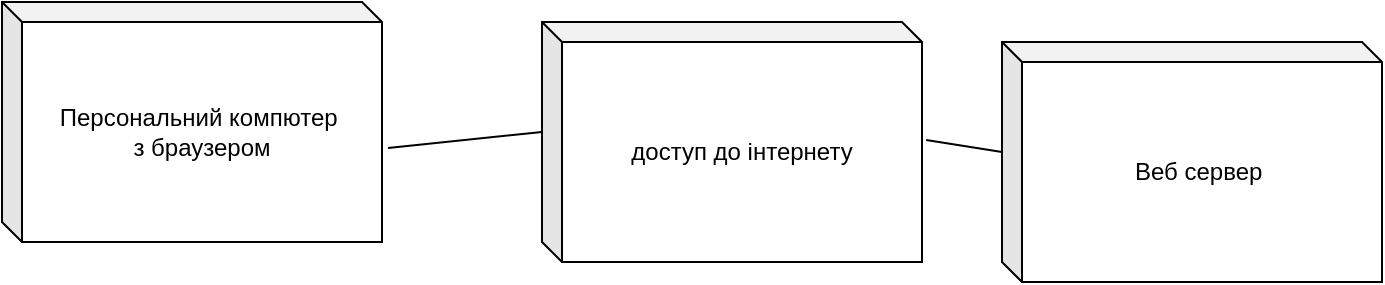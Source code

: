 <mxfile version="14.4.3" type="github">
  <diagram name="Page-1" id="b5b7bab2-c9e2-2cf4-8b2a-24fd1a2a6d21">
    <mxGraphModel dx="1422" dy="772" grid="1" gridSize="10" guides="1" tooltips="1" connect="1" arrows="1" fold="1" page="1" pageScale="1" pageWidth="827" pageHeight="1169" background="#ffffff" math="0" shadow="0">
      <root>
        <mxCell id="0" />
        <mxCell id="1" parent="0" />
        <mxCell id="jFiyfstBEOnF0pXDczcP-1" value="Персональний компютер&amp;nbsp;&lt;br&gt;з браузером" style="shape=cube;whiteSpace=wrap;html=1;boundedLbl=1;backgroundOutline=1;darkOpacity=0.05;darkOpacity2=0.1;size=10;" vertex="1" parent="1">
          <mxGeometry x="120" y="70" width="190" height="120" as="geometry" />
        </mxCell>
        <mxCell id="jFiyfstBEOnF0pXDczcP-2" value="Веб сервер&amp;nbsp;" style="shape=cube;whiteSpace=wrap;html=1;boundedLbl=1;backgroundOutline=1;darkOpacity=0.05;darkOpacity2=0.1;size=10;" vertex="1" parent="1">
          <mxGeometry x="620" y="90" width="190" height="120" as="geometry" />
        </mxCell>
        <mxCell id="jFiyfstBEOnF0pXDczcP-3" value="доступ до інтернету" style="shape=cube;whiteSpace=wrap;html=1;boundedLbl=1;backgroundOutline=1;darkOpacity=0.05;darkOpacity2=0.1;size=10;" vertex="1" parent="1">
          <mxGeometry x="390" y="80" width="190" height="120" as="geometry" />
        </mxCell>
        <mxCell id="jFiyfstBEOnF0pXDczcP-4" value="" style="endArrow=none;html=1;entryX=0;entryY=0;entryDx=0;entryDy=55;entryPerimeter=0;exitX=1.016;exitY=0.608;exitDx=0;exitDy=0;exitPerimeter=0;" edge="1" parent="1" source="jFiyfstBEOnF0pXDczcP-1" target="jFiyfstBEOnF0pXDczcP-3">
          <mxGeometry width="50" height="50" relative="1" as="geometry">
            <mxPoint x="210" y="350" as="sourcePoint" />
            <mxPoint x="260" y="300" as="targetPoint" />
          </mxGeometry>
        </mxCell>
        <mxCell id="jFiyfstBEOnF0pXDczcP-6" value="" style="endArrow=none;html=1;entryX=1.011;entryY=0.492;entryDx=0;entryDy=0;entryPerimeter=0;exitX=0;exitY=0;exitDx=0;exitDy=55;exitPerimeter=0;" edge="1" parent="1" source="jFiyfstBEOnF0pXDczcP-2" target="jFiyfstBEOnF0pXDczcP-3">
          <mxGeometry width="50" height="50" relative="1" as="geometry">
            <mxPoint x="700" y="240" as="sourcePoint" />
            <mxPoint x="750" y="190" as="targetPoint" />
          </mxGeometry>
        </mxCell>
      </root>
    </mxGraphModel>
  </diagram>
</mxfile>
